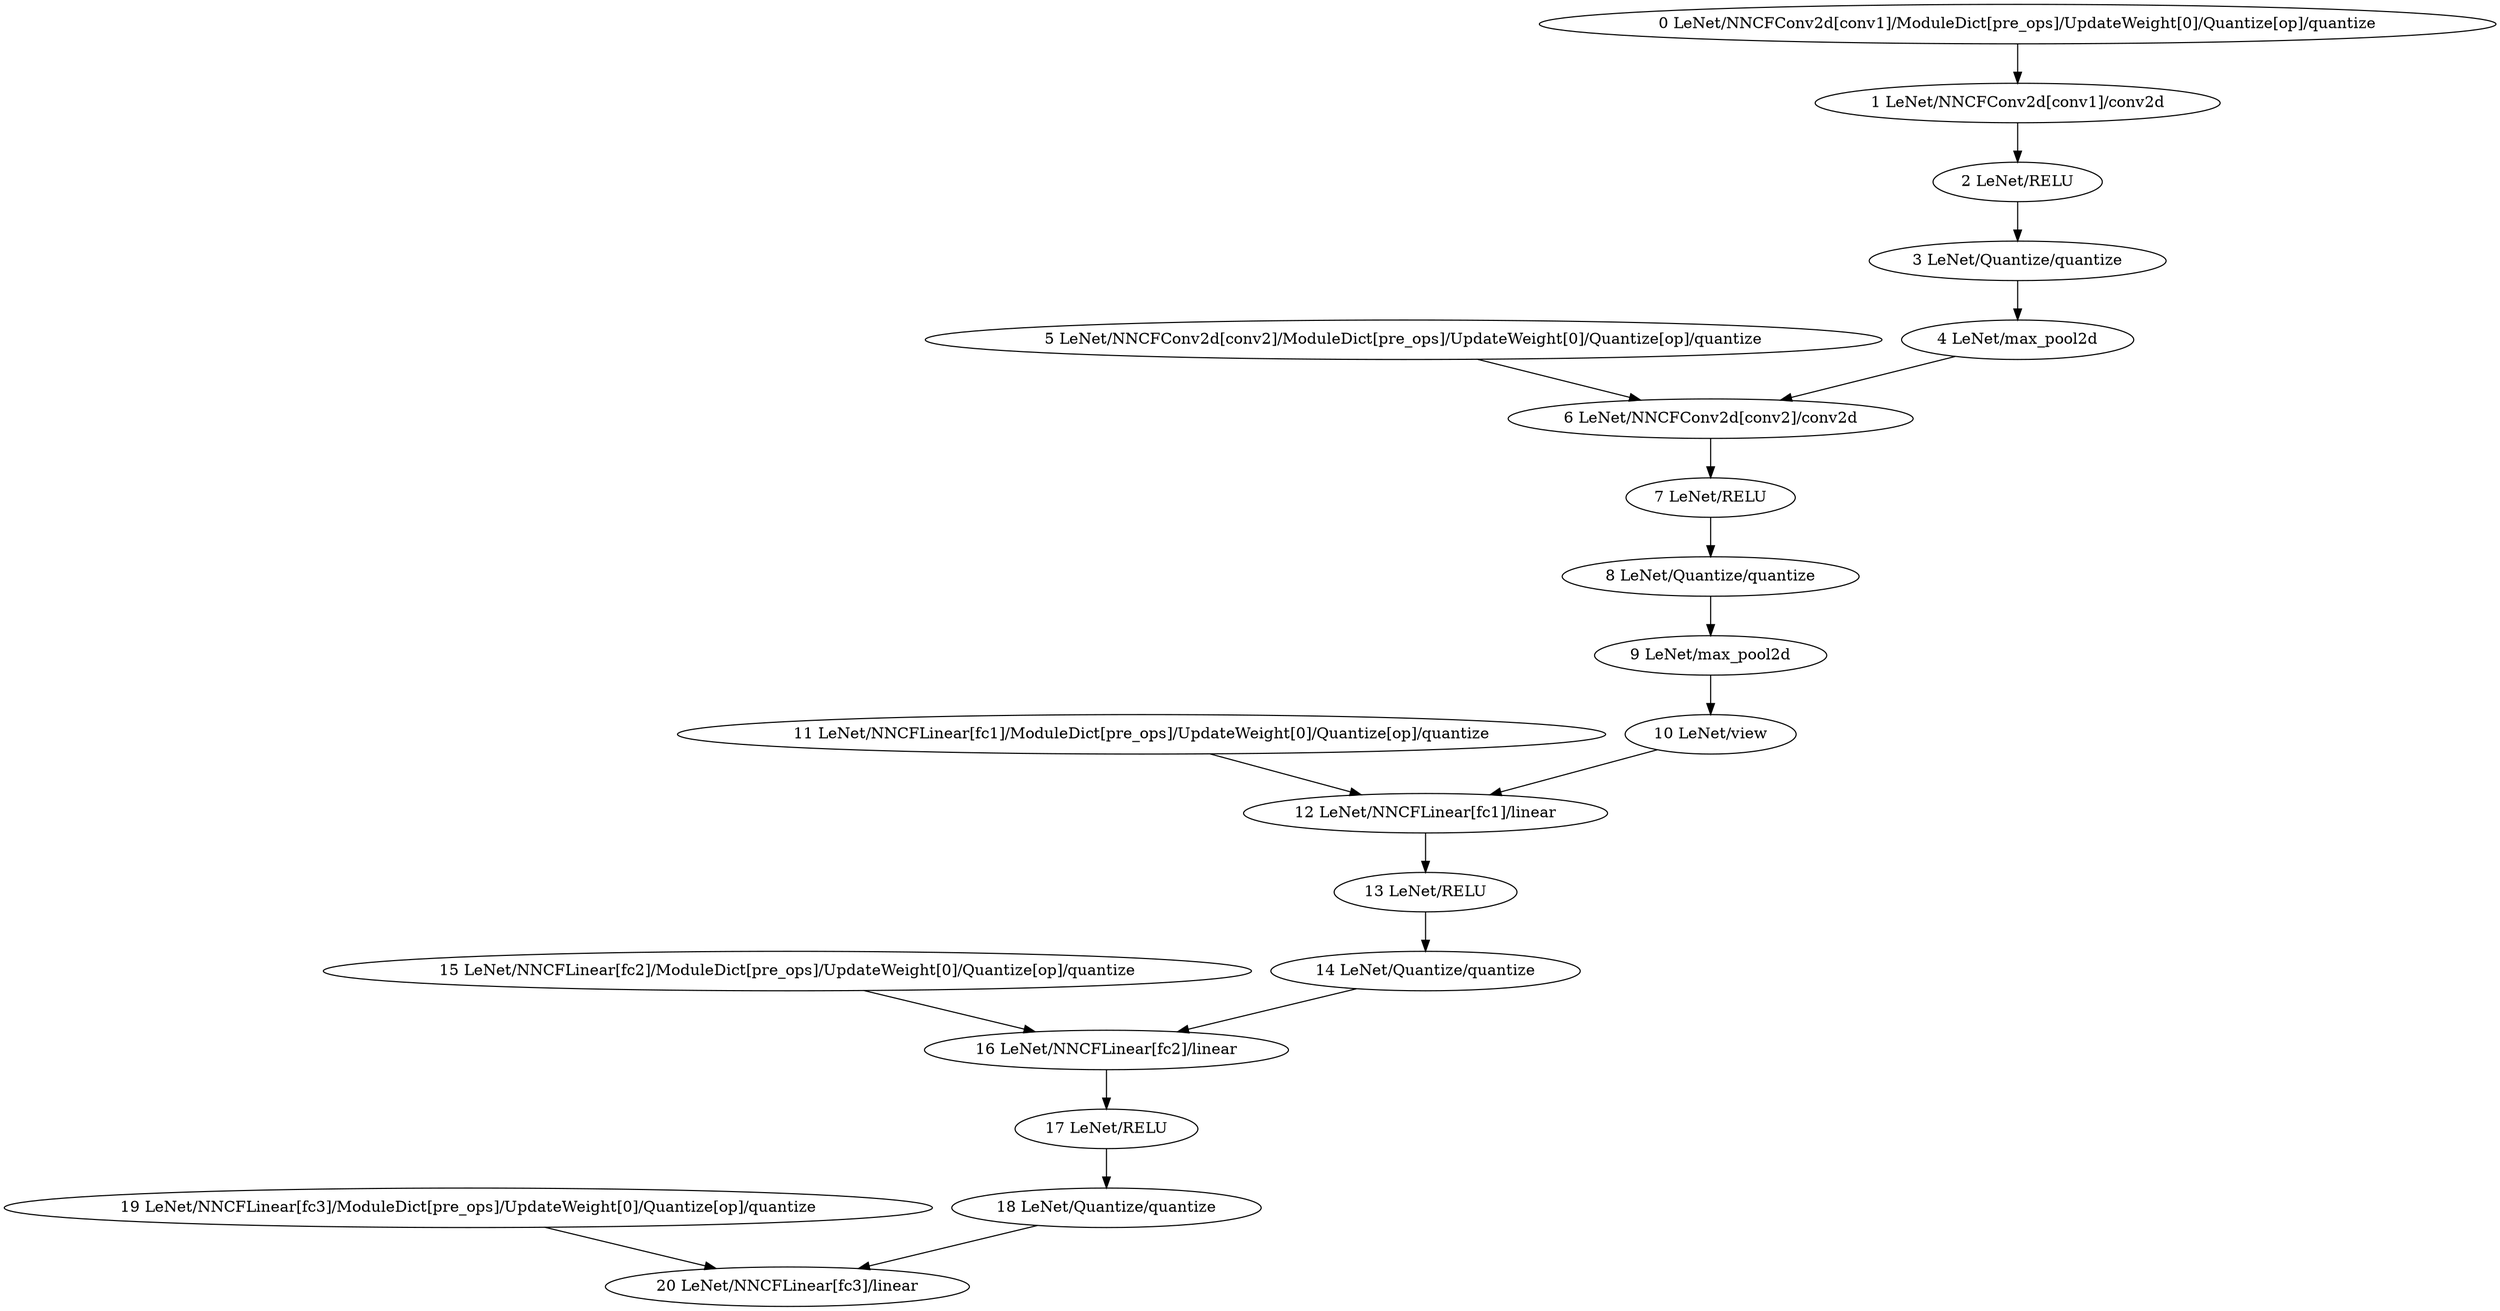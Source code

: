 strict digraph  {
"2 LeNet/RELU" [id=2, scope=LeNet, type=RELU];
"10 LeNet/view" [id=10, scope=LeNet, type=view];
"11 LeNet/NNCFLinear[fc1]/ModuleDict[pre_ops]/UpdateWeight[0]/Quantize[op]/quantize" [id=11, scope="LeNet/NNCFLinear[fc1]/ModuleDict[pre_ops]/UpdateWeight[0]/Quantize[op]", type=quantize];
"19 LeNet/NNCFLinear[fc3]/ModuleDict[pre_ops]/UpdateWeight[0]/Quantize[op]/quantize" [id=19, scope="LeNet/NNCFLinear[fc3]/ModuleDict[pre_ops]/UpdateWeight[0]/Quantize[op]", type=quantize];
"13 LeNet/RELU" [id=13, scope=LeNet, type=RELU];
"6 LeNet/NNCFConv2d[conv2]/conv2d" [id=6, scope="LeNet/NNCFConv2d[conv2]", type=conv2d];
"9 LeNet/max_pool2d" [id=9, scope=LeNet, type=max_pool2d];
"18 LeNet/Quantize/quantize" [id=18, scope="LeNet/Quantize", type=quantize];
"1 LeNet/NNCFConv2d[conv1]/conv2d" [id=1, scope="LeNet/NNCFConv2d[conv1]", type=conv2d];
"14 LeNet/Quantize/quantize" [id=14, scope="LeNet/Quantize", type=quantize];
"16 LeNet/NNCFLinear[fc2]/linear" [id=16, scope="LeNet/NNCFLinear[fc2]", type=linear];
"20 LeNet/NNCFLinear[fc3]/linear" [id=20, scope="LeNet/NNCFLinear[fc3]", type=linear];
"7 LeNet/RELU" [id=7, scope=LeNet, type=RELU];
"12 LeNet/NNCFLinear[fc1]/linear" [id=12, scope="LeNet/NNCFLinear[fc1]", type=linear];
"5 LeNet/NNCFConv2d[conv2]/ModuleDict[pre_ops]/UpdateWeight[0]/Quantize[op]/quantize" [id=5, scope="LeNet/NNCFConv2d[conv2]/ModuleDict[pre_ops]/UpdateWeight[0]/Quantize[op]", type=quantize];
"17 LeNet/RELU" [id=17, scope=LeNet, type=RELU];
"8 LeNet/Quantize/quantize" [id=8, scope="LeNet/Quantize", type=quantize];
"3 LeNet/Quantize/quantize" [id=3, scope="LeNet/Quantize", type=quantize];
"0 LeNet/NNCFConv2d[conv1]/ModuleDict[pre_ops]/UpdateWeight[0]/Quantize[op]/quantize" [id=0, scope="LeNet/NNCFConv2d[conv1]/ModuleDict[pre_ops]/UpdateWeight[0]/Quantize[op]", type=quantize];
"4 LeNet/max_pool2d" [id=4, scope=LeNet, type=max_pool2d];
"15 LeNet/NNCFLinear[fc2]/ModuleDict[pre_ops]/UpdateWeight[0]/Quantize[op]/quantize" [id=15, scope="LeNet/NNCFLinear[fc2]/ModuleDict[pre_ops]/UpdateWeight[0]/Quantize[op]", type=quantize];
"2 LeNet/RELU" -> "3 LeNet/Quantize/quantize";
"10 LeNet/view" -> "12 LeNet/NNCFLinear[fc1]/linear";
"11 LeNet/NNCFLinear[fc1]/ModuleDict[pre_ops]/UpdateWeight[0]/Quantize[op]/quantize" -> "12 LeNet/NNCFLinear[fc1]/linear";
"19 LeNet/NNCFLinear[fc3]/ModuleDict[pre_ops]/UpdateWeight[0]/Quantize[op]/quantize" -> "20 LeNet/NNCFLinear[fc3]/linear";
"13 LeNet/RELU" -> "14 LeNet/Quantize/quantize";
"6 LeNet/NNCFConv2d[conv2]/conv2d" -> "7 LeNet/RELU";
"9 LeNet/max_pool2d" -> "10 LeNet/view";
"18 LeNet/Quantize/quantize" -> "20 LeNet/NNCFLinear[fc3]/linear";
"1 LeNet/NNCFConv2d[conv1]/conv2d" -> "2 LeNet/RELU";
"14 LeNet/Quantize/quantize" -> "16 LeNet/NNCFLinear[fc2]/linear";
"16 LeNet/NNCFLinear[fc2]/linear" -> "17 LeNet/RELU";
"7 LeNet/RELU" -> "8 LeNet/Quantize/quantize";
"12 LeNet/NNCFLinear[fc1]/linear" -> "13 LeNet/RELU";
"5 LeNet/NNCFConv2d[conv2]/ModuleDict[pre_ops]/UpdateWeight[0]/Quantize[op]/quantize" -> "6 LeNet/NNCFConv2d[conv2]/conv2d";
"17 LeNet/RELU" -> "18 LeNet/Quantize/quantize";
"8 LeNet/Quantize/quantize" -> "9 LeNet/max_pool2d";
"3 LeNet/Quantize/quantize" -> "4 LeNet/max_pool2d";
"0 LeNet/NNCFConv2d[conv1]/ModuleDict[pre_ops]/UpdateWeight[0]/Quantize[op]/quantize" -> "1 LeNet/NNCFConv2d[conv1]/conv2d";
"4 LeNet/max_pool2d" -> "6 LeNet/NNCFConv2d[conv2]/conv2d";
"15 LeNet/NNCFLinear[fc2]/ModuleDict[pre_ops]/UpdateWeight[0]/Quantize[op]/quantize" -> "16 LeNet/NNCFLinear[fc2]/linear";
}
